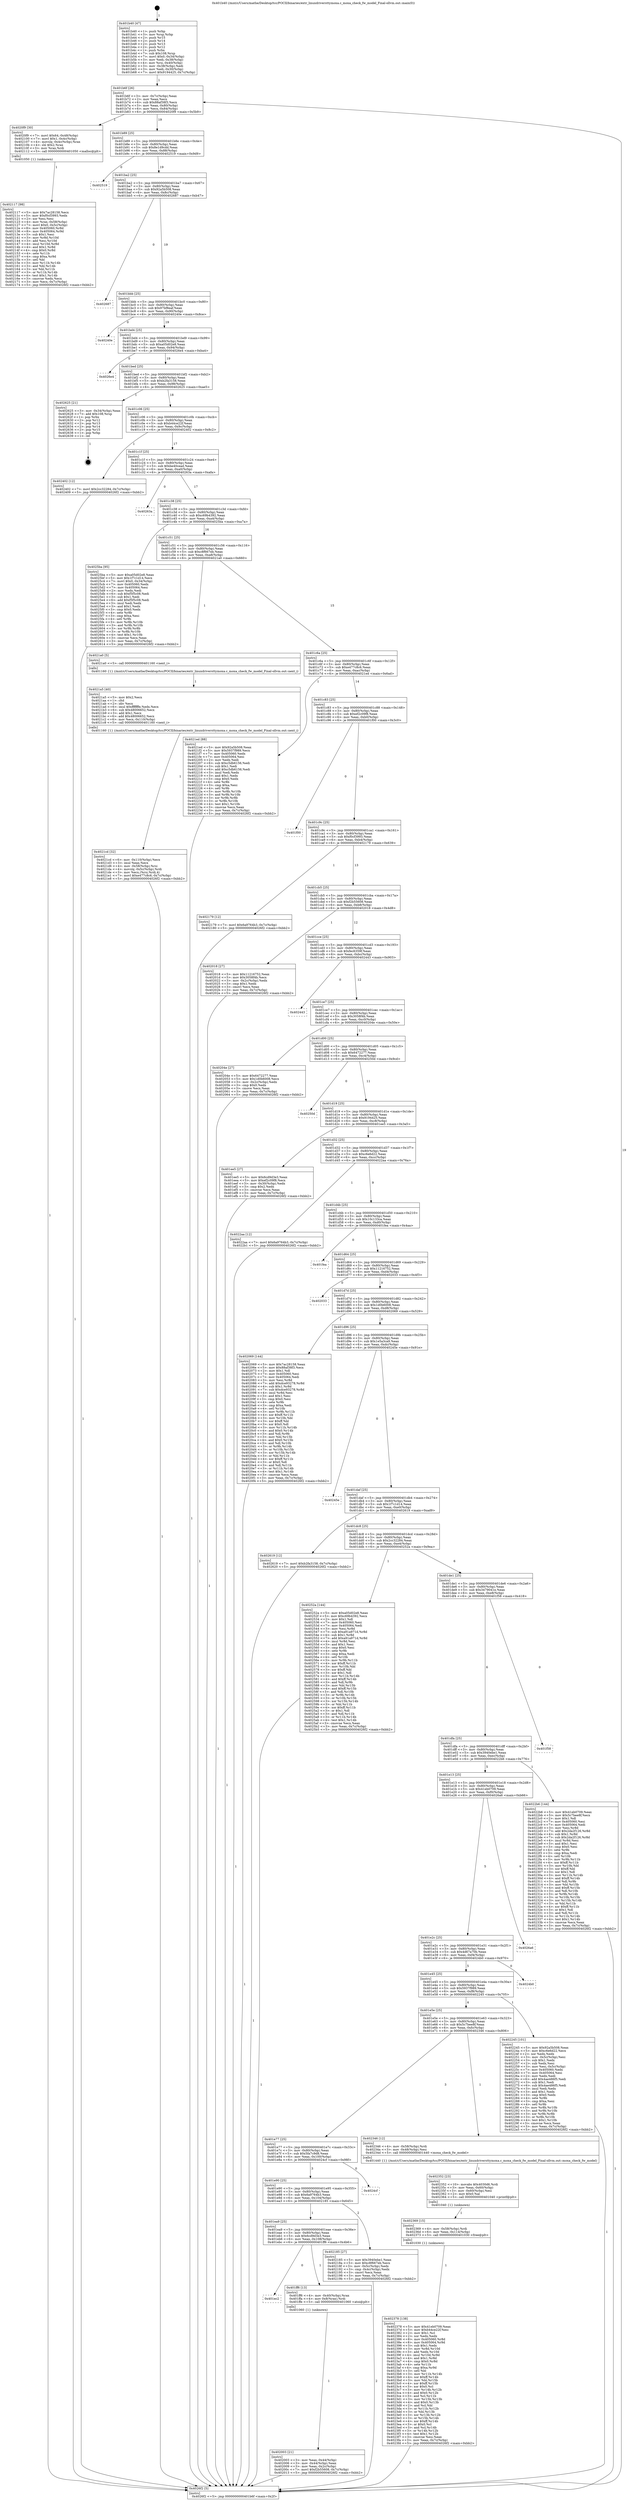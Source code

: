 digraph "0x401b40" {
  label = "0x401b40 (/mnt/c/Users/mathe/Desktop/tcc/POCII/binaries/extr_linuxdriversttymoxa.c_moxa_check_fw_model_Final-ollvm.out::main(0))"
  labelloc = "t"
  node[shape=record]

  Entry [label="",width=0.3,height=0.3,shape=circle,fillcolor=black,style=filled]
  "0x401b6f" [label="{
     0x401b6f [26]\l
     | [instrs]\l
     &nbsp;&nbsp;0x401b6f \<+3\>: mov -0x7c(%rbp),%eax\l
     &nbsp;&nbsp;0x401b72 \<+2\>: mov %eax,%ecx\l
     &nbsp;&nbsp;0x401b74 \<+6\>: sub $0x88af38f3,%ecx\l
     &nbsp;&nbsp;0x401b7a \<+3\>: mov %eax,-0x80(%rbp)\l
     &nbsp;&nbsp;0x401b7d \<+6\>: mov %ecx,-0x84(%rbp)\l
     &nbsp;&nbsp;0x401b83 \<+6\>: je 00000000004020f9 \<main+0x5b9\>\l
  }"]
  "0x4020f9" [label="{
     0x4020f9 [30]\l
     | [instrs]\l
     &nbsp;&nbsp;0x4020f9 \<+7\>: movl $0x64,-0x48(%rbp)\l
     &nbsp;&nbsp;0x402100 \<+7\>: movl $0x1,-0x4c(%rbp)\l
     &nbsp;&nbsp;0x402107 \<+4\>: movslq -0x4c(%rbp),%rax\l
     &nbsp;&nbsp;0x40210b \<+4\>: shl $0x2,%rax\l
     &nbsp;&nbsp;0x40210f \<+3\>: mov %rax,%rdi\l
     &nbsp;&nbsp;0x402112 \<+5\>: call 0000000000401050 \<malloc@plt\>\l
     | [calls]\l
     &nbsp;&nbsp;0x401050 \{1\} (unknown)\l
  }"]
  "0x401b89" [label="{
     0x401b89 [25]\l
     | [instrs]\l
     &nbsp;&nbsp;0x401b89 \<+5\>: jmp 0000000000401b8e \<main+0x4e\>\l
     &nbsp;&nbsp;0x401b8e \<+3\>: mov -0x80(%rbp),%eax\l
     &nbsp;&nbsp;0x401b91 \<+5\>: sub $0x8e1d9cdd,%eax\l
     &nbsp;&nbsp;0x401b96 \<+6\>: mov %eax,-0x88(%rbp)\l
     &nbsp;&nbsp;0x401b9c \<+6\>: je 0000000000402519 \<main+0x9d9\>\l
  }"]
  Exit [label="",width=0.3,height=0.3,shape=circle,fillcolor=black,style=filled,peripheries=2]
  "0x402519" [label="{
     0x402519\l
  }", style=dashed]
  "0x401ba2" [label="{
     0x401ba2 [25]\l
     | [instrs]\l
     &nbsp;&nbsp;0x401ba2 \<+5\>: jmp 0000000000401ba7 \<main+0x67\>\l
     &nbsp;&nbsp;0x401ba7 \<+3\>: mov -0x80(%rbp),%eax\l
     &nbsp;&nbsp;0x401baa \<+5\>: sub $0x92a5b508,%eax\l
     &nbsp;&nbsp;0x401baf \<+6\>: mov %eax,-0x8c(%rbp)\l
     &nbsp;&nbsp;0x401bb5 \<+6\>: je 0000000000402687 \<main+0xb47\>\l
  }"]
  "0x402378" [label="{
     0x402378 [138]\l
     | [instrs]\l
     &nbsp;&nbsp;0x402378 \<+5\>: mov $0x41eb0709,%eax\l
     &nbsp;&nbsp;0x40237d \<+5\>: mov $0xb44ce22f,%esi\l
     &nbsp;&nbsp;0x402382 \<+2\>: mov $0x1,%cl\l
     &nbsp;&nbsp;0x402384 \<+2\>: xor %edx,%edx\l
     &nbsp;&nbsp;0x402386 \<+8\>: mov 0x405060,%r8d\l
     &nbsp;&nbsp;0x40238e \<+8\>: mov 0x405064,%r9d\l
     &nbsp;&nbsp;0x402396 \<+3\>: sub $0x1,%edx\l
     &nbsp;&nbsp;0x402399 \<+3\>: mov %r8d,%r10d\l
     &nbsp;&nbsp;0x40239c \<+3\>: add %edx,%r10d\l
     &nbsp;&nbsp;0x40239f \<+4\>: imul %r10d,%r8d\l
     &nbsp;&nbsp;0x4023a3 \<+4\>: and $0x1,%r8d\l
     &nbsp;&nbsp;0x4023a7 \<+4\>: cmp $0x0,%r8d\l
     &nbsp;&nbsp;0x4023ab \<+4\>: sete %r11b\l
     &nbsp;&nbsp;0x4023af \<+4\>: cmp $0xa,%r9d\l
     &nbsp;&nbsp;0x4023b3 \<+3\>: setl %bl\l
     &nbsp;&nbsp;0x4023b6 \<+3\>: mov %r11b,%r14b\l
     &nbsp;&nbsp;0x4023b9 \<+4\>: xor $0xff,%r14b\l
     &nbsp;&nbsp;0x4023bd \<+3\>: mov %bl,%r15b\l
     &nbsp;&nbsp;0x4023c0 \<+4\>: xor $0xff,%r15b\l
     &nbsp;&nbsp;0x4023c4 \<+3\>: xor $0x0,%cl\l
     &nbsp;&nbsp;0x4023c7 \<+3\>: mov %r14b,%r12b\l
     &nbsp;&nbsp;0x4023ca \<+4\>: and $0x0,%r12b\l
     &nbsp;&nbsp;0x4023ce \<+3\>: and %cl,%r11b\l
     &nbsp;&nbsp;0x4023d1 \<+3\>: mov %r15b,%r13b\l
     &nbsp;&nbsp;0x4023d4 \<+4\>: and $0x0,%r13b\l
     &nbsp;&nbsp;0x4023d8 \<+2\>: and %cl,%bl\l
     &nbsp;&nbsp;0x4023da \<+3\>: or %r11b,%r12b\l
     &nbsp;&nbsp;0x4023dd \<+3\>: or %bl,%r13b\l
     &nbsp;&nbsp;0x4023e0 \<+3\>: xor %r13b,%r12b\l
     &nbsp;&nbsp;0x4023e3 \<+3\>: or %r15b,%r14b\l
     &nbsp;&nbsp;0x4023e6 \<+4\>: xor $0xff,%r14b\l
     &nbsp;&nbsp;0x4023ea \<+3\>: or $0x0,%cl\l
     &nbsp;&nbsp;0x4023ed \<+3\>: and %cl,%r14b\l
     &nbsp;&nbsp;0x4023f0 \<+3\>: or %r14b,%r12b\l
     &nbsp;&nbsp;0x4023f3 \<+4\>: test $0x1,%r12b\l
     &nbsp;&nbsp;0x4023f7 \<+3\>: cmovne %esi,%eax\l
     &nbsp;&nbsp;0x4023fa \<+3\>: mov %eax,-0x7c(%rbp)\l
     &nbsp;&nbsp;0x4023fd \<+5\>: jmp 00000000004026f2 \<main+0xbb2\>\l
  }"]
  "0x402687" [label="{
     0x402687\l
  }", style=dashed]
  "0x401bbb" [label="{
     0x401bbb [25]\l
     | [instrs]\l
     &nbsp;&nbsp;0x401bbb \<+5\>: jmp 0000000000401bc0 \<main+0x80\>\l
     &nbsp;&nbsp;0x401bc0 \<+3\>: mov -0x80(%rbp),%eax\l
     &nbsp;&nbsp;0x401bc3 \<+5\>: sub $0x97bf8eaf,%eax\l
     &nbsp;&nbsp;0x401bc8 \<+6\>: mov %eax,-0x90(%rbp)\l
     &nbsp;&nbsp;0x401bce \<+6\>: je 000000000040240e \<main+0x8ce\>\l
  }"]
  "0x402369" [label="{
     0x402369 [15]\l
     | [instrs]\l
     &nbsp;&nbsp;0x402369 \<+4\>: mov -0x58(%rbp),%rdi\l
     &nbsp;&nbsp;0x40236d \<+6\>: mov %eax,-0x114(%rbp)\l
     &nbsp;&nbsp;0x402373 \<+5\>: call 0000000000401030 \<free@plt\>\l
     | [calls]\l
     &nbsp;&nbsp;0x401030 \{1\} (unknown)\l
  }"]
  "0x40240e" [label="{
     0x40240e\l
  }", style=dashed]
  "0x401bd4" [label="{
     0x401bd4 [25]\l
     | [instrs]\l
     &nbsp;&nbsp;0x401bd4 \<+5\>: jmp 0000000000401bd9 \<main+0x99\>\l
     &nbsp;&nbsp;0x401bd9 \<+3\>: mov -0x80(%rbp),%eax\l
     &nbsp;&nbsp;0x401bdc \<+5\>: sub $0xa05d02e8,%eax\l
     &nbsp;&nbsp;0x401be1 \<+6\>: mov %eax,-0x94(%rbp)\l
     &nbsp;&nbsp;0x401be7 \<+6\>: je 00000000004026e4 \<main+0xba4\>\l
  }"]
  "0x402352" [label="{
     0x402352 [23]\l
     | [instrs]\l
     &nbsp;&nbsp;0x402352 \<+10\>: movabs $0x4030d6,%rdi\l
     &nbsp;&nbsp;0x40235c \<+3\>: mov %eax,-0x60(%rbp)\l
     &nbsp;&nbsp;0x40235f \<+3\>: mov -0x60(%rbp),%esi\l
     &nbsp;&nbsp;0x402362 \<+2\>: mov $0x0,%al\l
     &nbsp;&nbsp;0x402364 \<+5\>: call 0000000000401040 \<printf@plt\>\l
     | [calls]\l
     &nbsp;&nbsp;0x401040 \{1\} (unknown)\l
  }"]
  "0x4026e4" [label="{
     0x4026e4\l
  }", style=dashed]
  "0x401bed" [label="{
     0x401bed [25]\l
     | [instrs]\l
     &nbsp;&nbsp;0x401bed \<+5\>: jmp 0000000000401bf2 \<main+0xb2\>\l
     &nbsp;&nbsp;0x401bf2 \<+3\>: mov -0x80(%rbp),%eax\l
     &nbsp;&nbsp;0x401bf5 \<+5\>: sub $0xb2fa3158,%eax\l
     &nbsp;&nbsp;0x401bfa \<+6\>: mov %eax,-0x98(%rbp)\l
     &nbsp;&nbsp;0x401c00 \<+6\>: je 0000000000402625 \<main+0xae5\>\l
  }"]
  "0x4021cd" [label="{
     0x4021cd [32]\l
     | [instrs]\l
     &nbsp;&nbsp;0x4021cd \<+6\>: mov -0x110(%rbp),%ecx\l
     &nbsp;&nbsp;0x4021d3 \<+3\>: imul %eax,%ecx\l
     &nbsp;&nbsp;0x4021d6 \<+4\>: mov -0x58(%rbp),%rsi\l
     &nbsp;&nbsp;0x4021da \<+4\>: movslq -0x5c(%rbp),%rdi\l
     &nbsp;&nbsp;0x4021de \<+3\>: mov %ecx,(%rsi,%rdi,4)\l
     &nbsp;&nbsp;0x4021e1 \<+7\>: movl $0xe477c8c6,-0x7c(%rbp)\l
     &nbsp;&nbsp;0x4021e8 \<+5\>: jmp 00000000004026f2 \<main+0xbb2\>\l
  }"]
  "0x402625" [label="{
     0x402625 [21]\l
     | [instrs]\l
     &nbsp;&nbsp;0x402625 \<+3\>: mov -0x34(%rbp),%eax\l
     &nbsp;&nbsp;0x402628 \<+7\>: add $0x108,%rsp\l
     &nbsp;&nbsp;0x40262f \<+1\>: pop %rbx\l
     &nbsp;&nbsp;0x402630 \<+2\>: pop %r12\l
     &nbsp;&nbsp;0x402632 \<+2\>: pop %r13\l
     &nbsp;&nbsp;0x402634 \<+2\>: pop %r14\l
     &nbsp;&nbsp;0x402636 \<+2\>: pop %r15\l
     &nbsp;&nbsp;0x402638 \<+1\>: pop %rbp\l
     &nbsp;&nbsp;0x402639 \<+1\>: ret\l
  }"]
  "0x401c06" [label="{
     0x401c06 [25]\l
     | [instrs]\l
     &nbsp;&nbsp;0x401c06 \<+5\>: jmp 0000000000401c0b \<main+0xcb\>\l
     &nbsp;&nbsp;0x401c0b \<+3\>: mov -0x80(%rbp),%eax\l
     &nbsp;&nbsp;0x401c0e \<+5\>: sub $0xb44ce22f,%eax\l
     &nbsp;&nbsp;0x401c13 \<+6\>: mov %eax,-0x9c(%rbp)\l
     &nbsp;&nbsp;0x401c19 \<+6\>: je 0000000000402402 \<main+0x8c2\>\l
  }"]
  "0x4021a5" [label="{
     0x4021a5 [40]\l
     | [instrs]\l
     &nbsp;&nbsp;0x4021a5 \<+5\>: mov $0x2,%ecx\l
     &nbsp;&nbsp;0x4021aa \<+1\>: cltd\l
     &nbsp;&nbsp;0x4021ab \<+2\>: idiv %ecx\l
     &nbsp;&nbsp;0x4021ad \<+6\>: imul $0xfffffffe,%edx,%ecx\l
     &nbsp;&nbsp;0x4021b3 \<+6\>: sub $0x48006652,%ecx\l
     &nbsp;&nbsp;0x4021b9 \<+3\>: add $0x1,%ecx\l
     &nbsp;&nbsp;0x4021bc \<+6\>: add $0x48006652,%ecx\l
     &nbsp;&nbsp;0x4021c2 \<+6\>: mov %ecx,-0x110(%rbp)\l
     &nbsp;&nbsp;0x4021c8 \<+5\>: call 0000000000401160 \<next_i\>\l
     | [calls]\l
     &nbsp;&nbsp;0x401160 \{1\} (/mnt/c/Users/mathe/Desktop/tcc/POCII/binaries/extr_linuxdriversttymoxa.c_moxa_check_fw_model_Final-ollvm.out::next_i)\l
  }"]
  "0x402402" [label="{
     0x402402 [12]\l
     | [instrs]\l
     &nbsp;&nbsp;0x402402 \<+7\>: movl $0x2cc32284,-0x7c(%rbp)\l
     &nbsp;&nbsp;0x402409 \<+5\>: jmp 00000000004026f2 \<main+0xbb2\>\l
  }"]
  "0x401c1f" [label="{
     0x401c1f [25]\l
     | [instrs]\l
     &nbsp;&nbsp;0x401c1f \<+5\>: jmp 0000000000401c24 \<main+0xe4\>\l
     &nbsp;&nbsp;0x401c24 \<+3\>: mov -0x80(%rbp),%eax\l
     &nbsp;&nbsp;0x401c27 \<+5\>: sub $0xbe40cead,%eax\l
     &nbsp;&nbsp;0x401c2c \<+6\>: mov %eax,-0xa0(%rbp)\l
     &nbsp;&nbsp;0x401c32 \<+6\>: je 000000000040263a \<main+0xafa\>\l
  }"]
  "0x402117" [label="{
     0x402117 [98]\l
     | [instrs]\l
     &nbsp;&nbsp;0x402117 \<+5\>: mov $0x7ac28158,%ecx\l
     &nbsp;&nbsp;0x40211c \<+5\>: mov $0xf0cf3993,%edx\l
     &nbsp;&nbsp;0x402121 \<+2\>: xor %esi,%esi\l
     &nbsp;&nbsp;0x402123 \<+4\>: mov %rax,-0x58(%rbp)\l
     &nbsp;&nbsp;0x402127 \<+7\>: movl $0x0,-0x5c(%rbp)\l
     &nbsp;&nbsp;0x40212e \<+8\>: mov 0x405060,%r8d\l
     &nbsp;&nbsp;0x402136 \<+8\>: mov 0x405064,%r9d\l
     &nbsp;&nbsp;0x40213e \<+3\>: sub $0x1,%esi\l
     &nbsp;&nbsp;0x402141 \<+3\>: mov %r8d,%r10d\l
     &nbsp;&nbsp;0x402144 \<+3\>: add %esi,%r10d\l
     &nbsp;&nbsp;0x402147 \<+4\>: imul %r10d,%r8d\l
     &nbsp;&nbsp;0x40214b \<+4\>: and $0x1,%r8d\l
     &nbsp;&nbsp;0x40214f \<+4\>: cmp $0x0,%r8d\l
     &nbsp;&nbsp;0x402153 \<+4\>: sete %r11b\l
     &nbsp;&nbsp;0x402157 \<+4\>: cmp $0xa,%r9d\l
     &nbsp;&nbsp;0x40215b \<+3\>: setl %bl\l
     &nbsp;&nbsp;0x40215e \<+3\>: mov %r11b,%r14b\l
     &nbsp;&nbsp;0x402161 \<+3\>: and %bl,%r14b\l
     &nbsp;&nbsp;0x402164 \<+3\>: xor %bl,%r11b\l
     &nbsp;&nbsp;0x402167 \<+3\>: or %r11b,%r14b\l
     &nbsp;&nbsp;0x40216a \<+4\>: test $0x1,%r14b\l
     &nbsp;&nbsp;0x40216e \<+3\>: cmovne %edx,%ecx\l
     &nbsp;&nbsp;0x402171 \<+3\>: mov %ecx,-0x7c(%rbp)\l
     &nbsp;&nbsp;0x402174 \<+5\>: jmp 00000000004026f2 \<main+0xbb2\>\l
  }"]
  "0x40263a" [label="{
     0x40263a\l
  }", style=dashed]
  "0x401c38" [label="{
     0x401c38 [25]\l
     | [instrs]\l
     &nbsp;&nbsp;0x401c38 \<+5\>: jmp 0000000000401c3d \<main+0xfd\>\l
     &nbsp;&nbsp;0x401c3d \<+3\>: mov -0x80(%rbp),%eax\l
     &nbsp;&nbsp;0x401c40 \<+5\>: sub $0xc69b4392,%eax\l
     &nbsp;&nbsp;0x401c45 \<+6\>: mov %eax,-0xa4(%rbp)\l
     &nbsp;&nbsp;0x401c4b \<+6\>: je 00000000004025ba \<main+0xa7a\>\l
  }"]
  "0x402003" [label="{
     0x402003 [21]\l
     | [instrs]\l
     &nbsp;&nbsp;0x402003 \<+3\>: mov %eax,-0x44(%rbp)\l
     &nbsp;&nbsp;0x402006 \<+3\>: mov -0x44(%rbp),%eax\l
     &nbsp;&nbsp;0x402009 \<+3\>: mov %eax,-0x2c(%rbp)\l
     &nbsp;&nbsp;0x40200c \<+7\>: movl $0xf2b55608,-0x7c(%rbp)\l
     &nbsp;&nbsp;0x402013 \<+5\>: jmp 00000000004026f2 \<main+0xbb2\>\l
  }"]
  "0x4025ba" [label="{
     0x4025ba [95]\l
     | [instrs]\l
     &nbsp;&nbsp;0x4025ba \<+5\>: mov $0xa05d02e8,%eax\l
     &nbsp;&nbsp;0x4025bf \<+5\>: mov $0x1f7c1d14,%ecx\l
     &nbsp;&nbsp;0x4025c4 \<+7\>: movl $0x0,-0x34(%rbp)\l
     &nbsp;&nbsp;0x4025cb \<+7\>: mov 0x405060,%edx\l
     &nbsp;&nbsp;0x4025d2 \<+7\>: mov 0x405064,%esi\l
     &nbsp;&nbsp;0x4025d9 \<+2\>: mov %edx,%edi\l
     &nbsp;&nbsp;0x4025db \<+6\>: sub $0xf5f5c08,%edi\l
     &nbsp;&nbsp;0x4025e1 \<+3\>: sub $0x1,%edi\l
     &nbsp;&nbsp;0x4025e4 \<+6\>: add $0xf5f5c08,%edi\l
     &nbsp;&nbsp;0x4025ea \<+3\>: imul %edi,%edx\l
     &nbsp;&nbsp;0x4025ed \<+3\>: and $0x1,%edx\l
     &nbsp;&nbsp;0x4025f0 \<+3\>: cmp $0x0,%edx\l
     &nbsp;&nbsp;0x4025f3 \<+4\>: sete %r8b\l
     &nbsp;&nbsp;0x4025f7 \<+3\>: cmp $0xa,%esi\l
     &nbsp;&nbsp;0x4025fa \<+4\>: setl %r9b\l
     &nbsp;&nbsp;0x4025fe \<+3\>: mov %r8b,%r10b\l
     &nbsp;&nbsp;0x402601 \<+3\>: and %r9b,%r10b\l
     &nbsp;&nbsp;0x402604 \<+3\>: xor %r9b,%r8b\l
     &nbsp;&nbsp;0x402607 \<+3\>: or %r8b,%r10b\l
     &nbsp;&nbsp;0x40260a \<+4\>: test $0x1,%r10b\l
     &nbsp;&nbsp;0x40260e \<+3\>: cmovne %ecx,%eax\l
     &nbsp;&nbsp;0x402611 \<+3\>: mov %eax,-0x7c(%rbp)\l
     &nbsp;&nbsp;0x402614 \<+5\>: jmp 00000000004026f2 \<main+0xbb2\>\l
  }"]
  "0x401c51" [label="{
     0x401c51 [25]\l
     | [instrs]\l
     &nbsp;&nbsp;0x401c51 \<+5\>: jmp 0000000000401c56 \<main+0x116\>\l
     &nbsp;&nbsp;0x401c56 \<+3\>: mov -0x80(%rbp),%eax\l
     &nbsp;&nbsp;0x401c59 \<+5\>: sub $0xc8f667eb,%eax\l
     &nbsp;&nbsp;0x401c5e \<+6\>: mov %eax,-0xa8(%rbp)\l
     &nbsp;&nbsp;0x401c64 \<+6\>: je 00000000004021a0 \<main+0x660\>\l
  }"]
  "0x401ec2" [label="{
     0x401ec2\l
  }", style=dashed]
  "0x4021a0" [label="{
     0x4021a0 [5]\l
     | [instrs]\l
     &nbsp;&nbsp;0x4021a0 \<+5\>: call 0000000000401160 \<next_i\>\l
     | [calls]\l
     &nbsp;&nbsp;0x401160 \{1\} (/mnt/c/Users/mathe/Desktop/tcc/POCII/binaries/extr_linuxdriversttymoxa.c_moxa_check_fw_model_Final-ollvm.out::next_i)\l
  }"]
  "0x401c6a" [label="{
     0x401c6a [25]\l
     | [instrs]\l
     &nbsp;&nbsp;0x401c6a \<+5\>: jmp 0000000000401c6f \<main+0x12f\>\l
     &nbsp;&nbsp;0x401c6f \<+3\>: mov -0x80(%rbp),%eax\l
     &nbsp;&nbsp;0x401c72 \<+5\>: sub $0xe477c8c6,%eax\l
     &nbsp;&nbsp;0x401c77 \<+6\>: mov %eax,-0xac(%rbp)\l
     &nbsp;&nbsp;0x401c7d \<+6\>: je 00000000004021ed \<main+0x6ad\>\l
  }"]
  "0x401ff6" [label="{
     0x401ff6 [13]\l
     | [instrs]\l
     &nbsp;&nbsp;0x401ff6 \<+4\>: mov -0x40(%rbp),%rax\l
     &nbsp;&nbsp;0x401ffa \<+4\>: mov 0x8(%rax),%rdi\l
     &nbsp;&nbsp;0x401ffe \<+5\>: call 0000000000401060 \<atoi@plt\>\l
     | [calls]\l
     &nbsp;&nbsp;0x401060 \{1\} (unknown)\l
  }"]
  "0x4021ed" [label="{
     0x4021ed [88]\l
     | [instrs]\l
     &nbsp;&nbsp;0x4021ed \<+5\>: mov $0x92a5b508,%eax\l
     &nbsp;&nbsp;0x4021f2 \<+5\>: mov $0x5937f989,%ecx\l
     &nbsp;&nbsp;0x4021f7 \<+7\>: mov 0x405060,%edx\l
     &nbsp;&nbsp;0x4021fe \<+7\>: mov 0x405064,%esi\l
     &nbsp;&nbsp;0x402205 \<+2\>: mov %edx,%edi\l
     &nbsp;&nbsp;0x402207 \<+6\>: sub $0xc5db6156,%edi\l
     &nbsp;&nbsp;0x40220d \<+3\>: sub $0x1,%edi\l
     &nbsp;&nbsp;0x402210 \<+6\>: add $0xc5db6156,%edi\l
     &nbsp;&nbsp;0x402216 \<+3\>: imul %edi,%edx\l
     &nbsp;&nbsp;0x402219 \<+3\>: and $0x1,%edx\l
     &nbsp;&nbsp;0x40221c \<+3\>: cmp $0x0,%edx\l
     &nbsp;&nbsp;0x40221f \<+4\>: sete %r8b\l
     &nbsp;&nbsp;0x402223 \<+3\>: cmp $0xa,%esi\l
     &nbsp;&nbsp;0x402226 \<+4\>: setl %r9b\l
     &nbsp;&nbsp;0x40222a \<+3\>: mov %r8b,%r10b\l
     &nbsp;&nbsp;0x40222d \<+3\>: and %r9b,%r10b\l
     &nbsp;&nbsp;0x402230 \<+3\>: xor %r9b,%r8b\l
     &nbsp;&nbsp;0x402233 \<+3\>: or %r8b,%r10b\l
     &nbsp;&nbsp;0x402236 \<+4\>: test $0x1,%r10b\l
     &nbsp;&nbsp;0x40223a \<+3\>: cmovne %ecx,%eax\l
     &nbsp;&nbsp;0x40223d \<+3\>: mov %eax,-0x7c(%rbp)\l
     &nbsp;&nbsp;0x402240 \<+5\>: jmp 00000000004026f2 \<main+0xbb2\>\l
  }"]
  "0x401c83" [label="{
     0x401c83 [25]\l
     | [instrs]\l
     &nbsp;&nbsp;0x401c83 \<+5\>: jmp 0000000000401c88 \<main+0x148\>\l
     &nbsp;&nbsp;0x401c88 \<+3\>: mov -0x80(%rbp),%eax\l
     &nbsp;&nbsp;0x401c8b \<+5\>: sub $0xef2c09f8,%eax\l
     &nbsp;&nbsp;0x401c90 \<+6\>: mov %eax,-0xb0(%rbp)\l
     &nbsp;&nbsp;0x401c96 \<+6\>: je 0000000000401f00 \<main+0x3c0\>\l
  }"]
  "0x401ea9" [label="{
     0x401ea9 [25]\l
     | [instrs]\l
     &nbsp;&nbsp;0x401ea9 \<+5\>: jmp 0000000000401eae \<main+0x36e\>\l
     &nbsp;&nbsp;0x401eae \<+3\>: mov -0x80(%rbp),%eax\l
     &nbsp;&nbsp;0x401eb1 \<+5\>: sub $0x6cd9d3e3,%eax\l
     &nbsp;&nbsp;0x401eb6 \<+6\>: mov %eax,-0x108(%rbp)\l
     &nbsp;&nbsp;0x401ebc \<+6\>: je 0000000000401ff6 \<main+0x4b6\>\l
  }"]
  "0x401f00" [label="{
     0x401f00\l
  }", style=dashed]
  "0x401c9c" [label="{
     0x401c9c [25]\l
     | [instrs]\l
     &nbsp;&nbsp;0x401c9c \<+5\>: jmp 0000000000401ca1 \<main+0x161\>\l
     &nbsp;&nbsp;0x401ca1 \<+3\>: mov -0x80(%rbp),%eax\l
     &nbsp;&nbsp;0x401ca4 \<+5\>: sub $0xf0cf3993,%eax\l
     &nbsp;&nbsp;0x401ca9 \<+6\>: mov %eax,-0xb4(%rbp)\l
     &nbsp;&nbsp;0x401caf \<+6\>: je 0000000000402179 \<main+0x639\>\l
  }"]
  "0x402185" [label="{
     0x402185 [27]\l
     | [instrs]\l
     &nbsp;&nbsp;0x402185 \<+5\>: mov $0x3940ebe1,%eax\l
     &nbsp;&nbsp;0x40218a \<+5\>: mov $0xc8f667eb,%ecx\l
     &nbsp;&nbsp;0x40218f \<+3\>: mov -0x5c(%rbp),%edx\l
     &nbsp;&nbsp;0x402192 \<+3\>: cmp -0x4c(%rbp),%edx\l
     &nbsp;&nbsp;0x402195 \<+3\>: cmovl %ecx,%eax\l
     &nbsp;&nbsp;0x402198 \<+3\>: mov %eax,-0x7c(%rbp)\l
     &nbsp;&nbsp;0x40219b \<+5\>: jmp 00000000004026f2 \<main+0xbb2\>\l
  }"]
  "0x402179" [label="{
     0x402179 [12]\l
     | [instrs]\l
     &nbsp;&nbsp;0x402179 \<+7\>: movl $0x6a9764b3,-0x7c(%rbp)\l
     &nbsp;&nbsp;0x402180 \<+5\>: jmp 00000000004026f2 \<main+0xbb2\>\l
  }"]
  "0x401cb5" [label="{
     0x401cb5 [25]\l
     | [instrs]\l
     &nbsp;&nbsp;0x401cb5 \<+5\>: jmp 0000000000401cba \<main+0x17a\>\l
     &nbsp;&nbsp;0x401cba \<+3\>: mov -0x80(%rbp),%eax\l
     &nbsp;&nbsp;0x401cbd \<+5\>: sub $0xf2b55608,%eax\l
     &nbsp;&nbsp;0x401cc2 \<+6\>: mov %eax,-0xb8(%rbp)\l
     &nbsp;&nbsp;0x401cc8 \<+6\>: je 0000000000402018 \<main+0x4d8\>\l
  }"]
  "0x401e90" [label="{
     0x401e90 [25]\l
     | [instrs]\l
     &nbsp;&nbsp;0x401e90 \<+5\>: jmp 0000000000401e95 \<main+0x355\>\l
     &nbsp;&nbsp;0x401e95 \<+3\>: mov -0x80(%rbp),%eax\l
     &nbsp;&nbsp;0x401e98 \<+5\>: sub $0x6a9764b3,%eax\l
     &nbsp;&nbsp;0x401e9d \<+6\>: mov %eax,-0x104(%rbp)\l
     &nbsp;&nbsp;0x401ea3 \<+6\>: je 0000000000402185 \<main+0x645\>\l
  }"]
  "0x402018" [label="{
     0x402018 [27]\l
     | [instrs]\l
     &nbsp;&nbsp;0x402018 \<+5\>: mov $0x11216752,%eax\l
     &nbsp;&nbsp;0x40201d \<+5\>: mov $0x3058f4b,%ecx\l
     &nbsp;&nbsp;0x402022 \<+3\>: mov -0x2c(%rbp),%edx\l
     &nbsp;&nbsp;0x402025 \<+3\>: cmp $0x1,%edx\l
     &nbsp;&nbsp;0x402028 \<+3\>: cmovl %ecx,%eax\l
     &nbsp;&nbsp;0x40202b \<+3\>: mov %eax,-0x7c(%rbp)\l
     &nbsp;&nbsp;0x40202e \<+5\>: jmp 00000000004026f2 \<main+0xbb2\>\l
  }"]
  "0x401cce" [label="{
     0x401cce [25]\l
     | [instrs]\l
     &nbsp;&nbsp;0x401cce \<+5\>: jmp 0000000000401cd3 \<main+0x193\>\l
     &nbsp;&nbsp;0x401cd3 \<+3\>: mov -0x80(%rbp),%eax\l
     &nbsp;&nbsp;0x401cd6 \<+5\>: sub $0xfec6359f,%eax\l
     &nbsp;&nbsp;0x401cdb \<+6\>: mov %eax,-0xbc(%rbp)\l
     &nbsp;&nbsp;0x401ce1 \<+6\>: je 0000000000402443 \<main+0x903\>\l
  }"]
  "0x4024cf" [label="{
     0x4024cf\l
  }", style=dashed]
  "0x402443" [label="{
     0x402443\l
  }", style=dashed]
  "0x401ce7" [label="{
     0x401ce7 [25]\l
     | [instrs]\l
     &nbsp;&nbsp;0x401ce7 \<+5\>: jmp 0000000000401cec \<main+0x1ac\>\l
     &nbsp;&nbsp;0x401cec \<+3\>: mov -0x80(%rbp),%eax\l
     &nbsp;&nbsp;0x401cef \<+5\>: sub $0x3058f4b,%eax\l
     &nbsp;&nbsp;0x401cf4 \<+6\>: mov %eax,-0xc0(%rbp)\l
     &nbsp;&nbsp;0x401cfa \<+6\>: je 000000000040204e \<main+0x50e\>\l
  }"]
  "0x401e77" [label="{
     0x401e77 [25]\l
     | [instrs]\l
     &nbsp;&nbsp;0x401e77 \<+5\>: jmp 0000000000401e7c \<main+0x33c\>\l
     &nbsp;&nbsp;0x401e7c \<+3\>: mov -0x80(%rbp),%eax\l
     &nbsp;&nbsp;0x401e7f \<+5\>: sub $0x5fa7c9d8,%eax\l
     &nbsp;&nbsp;0x401e84 \<+6\>: mov %eax,-0x100(%rbp)\l
     &nbsp;&nbsp;0x401e8a \<+6\>: je 00000000004024cf \<main+0x98f\>\l
  }"]
  "0x40204e" [label="{
     0x40204e [27]\l
     | [instrs]\l
     &nbsp;&nbsp;0x40204e \<+5\>: mov $0x6472277,%eax\l
     &nbsp;&nbsp;0x402053 \<+5\>: mov $0x1d0b6008,%ecx\l
     &nbsp;&nbsp;0x402058 \<+3\>: mov -0x2c(%rbp),%edx\l
     &nbsp;&nbsp;0x40205b \<+3\>: cmp $0x0,%edx\l
     &nbsp;&nbsp;0x40205e \<+3\>: cmove %ecx,%eax\l
     &nbsp;&nbsp;0x402061 \<+3\>: mov %eax,-0x7c(%rbp)\l
     &nbsp;&nbsp;0x402064 \<+5\>: jmp 00000000004026f2 \<main+0xbb2\>\l
  }"]
  "0x401d00" [label="{
     0x401d00 [25]\l
     | [instrs]\l
     &nbsp;&nbsp;0x401d00 \<+5\>: jmp 0000000000401d05 \<main+0x1c5\>\l
     &nbsp;&nbsp;0x401d05 \<+3\>: mov -0x80(%rbp),%eax\l
     &nbsp;&nbsp;0x401d08 \<+5\>: sub $0x6472277,%eax\l
     &nbsp;&nbsp;0x401d0d \<+6\>: mov %eax,-0xc4(%rbp)\l
     &nbsp;&nbsp;0x401d13 \<+6\>: je 000000000040250d \<main+0x9cd\>\l
  }"]
  "0x402346" [label="{
     0x402346 [12]\l
     | [instrs]\l
     &nbsp;&nbsp;0x402346 \<+4\>: mov -0x58(%rbp),%rdi\l
     &nbsp;&nbsp;0x40234a \<+3\>: mov -0x48(%rbp),%esi\l
     &nbsp;&nbsp;0x40234d \<+5\>: call 0000000000401440 \<moxa_check_fw_model\>\l
     | [calls]\l
     &nbsp;&nbsp;0x401440 \{1\} (/mnt/c/Users/mathe/Desktop/tcc/POCII/binaries/extr_linuxdriversttymoxa.c_moxa_check_fw_model_Final-ollvm.out::moxa_check_fw_model)\l
  }"]
  "0x40250d" [label="{
     0x40250d\l
  }", style=dashed]
  "0x401d19" [label="{
     0x401d19 [25]\l
     | [instrs]\l
     &nbsp;&nbsp;0x401d19 \<+5\>: jmp 0000000000401d1e \<main+0x1de\>\l
     &nbsp;&nbsp;0x401d1e \<+3\>: mov -0x80(%rbp),%eax\l
     &nbsp;&nbsp;0x401d21 \<+5\>: sub $0x9194425,%eax\l
     &nbsp;&nbsp;0x401d26 \<+6\>: mov %eax,-0xc8(%rbp)\l
     &nbsp;&nbsp;0x401d2c \<+6\>: je 0000000000401ee5 \<main+0x3a5\>\l
  }"]
  "0x401e5e" [label="{
     0x401e5e [25]\l
     | [instrs]\l
     &nbsp;&nbsp;0x401e5e \<+5\>: jmp 0000000000401e63 \<main+0x323\>\l
     &nbsp;&nbsp;0x401e63 \<+3\>: mov -0x80(%rbp),%eax\l
     &nbsp;&nbsp;0x401e66 \<+5\>: sub $0x5c7bee8f,%eax\l
     &nbsp;&nbsp;0x401e6b \<+6\>: mov %eax,-0xfc(%rbp)\l
     &nbsp;&nbsp;0x401e71 \<+6\>: je 0000000000402346 \<main+0x806\>\l
  }"]
  "0x401ee5" [label="{
     0x401ee5 [27]\l
     | [instrs]\l
     &nbsp;&nbsp;0x401ee5 \<+5\>: mov $0x6cd9d3e3,%eax\l
     &nbsp;&nbsp;0x401eea \<+5\>: mov $0xef2c09f8,%ecx\l
     &nbsp;&nbsp;0x401eef \<+3\>: mov -0x30(%rbp),%edx\l
     &nbsp;&nbsp;0x401ef2 \<+3\>: cmp $0x2,%edx\l
     &nbsp;&nbsp;0x401ef5 \<+3\>: cmovne %ecx,%eax\l
     &nbsp;&nbsp;0x401ef8 \<+3\>: mov %eax,-0x7c(%rbp)\l
     &nbsp;&nbsp;0x401efb \<+5\>: jmp 00000000004026f2 \<main+0xbb2\>\l
  }"]
  "0x401d32" [label="{
     0x401d32 [25]\l
     | [instrs]\l
     &nbsp;&nbsp;0x401d32 \<+5\>: jmp 0000000000401d37 \<main+0x1f7\>\l
     &nbsp;&nbsp;0x401d37 \<+3\>: mov -0x80(%rbp),%eax\l
     &nbsp;&nbsp;0x401d3a \<+5\>: sub $0xc6e6d22,%eax\l
     &nbsp;&nbsp;0x401d3f \<+6\>: mov %eax,-0xcc(%rbp)\l
     &nbsp;&nbsp;0x401d45 \<+6\>: je 00000000004022aa \<main+0x76a\>\l
  }"]
  "0x4026f2" [label="{
     0x4026f2 [5]\l
     | [instrs]\l
     &nbsp;&nbsp;0x4026f2 \<+5\>: jmp 0000000000401b6f \<main+0x2f\>\l
  }"]
  "0x401b40" [label="{
     0x401b40 [47]\l
     | [instrs]\l
     &nbsp;&nbsp;0x401b40 \<+1\>: push %rbp\l
     &nbsp;&nbsp;0x401b41 \<+3\>: mov %rsp,%rbp\l
     &nbsp;&nbsp;0x401b44 \<+2\>: push %r15\l
     &nbsp;&nbsp;0x401b46 \<+2\>: push %r14\l
     &nbsp;&nbsp;0x401b48 \<+2\>: push %r13\l
     &nbsp;&nbsp;0x401b4a \<+2\>: push %r12\l
     &nbsp;&nbsp;0x401b4c \<+1\>: push %rbx\l
     &nbsp;&nbsp;0x401b4d \<+7\>: sub $0x108,%rsp\l
     &nbsp;&nbsp;0x401b54 \<+7\>: movl $0x0,-0x34(%rbp)\l
     &nbsp;&nbsp;0x401b5b \<+3\>: mov %edi,-0x38(%rbp)\l
     &nbsp;&nbsp;0x401b5e \<+4\>: mov %rsi,-0x40(%rbp)\l
     &nbsp;&nbsp;0x401b62 \<+3\>: mov -0x38(%rbp),%edi\l
     &nbsp;&nbsp;0x401b65 \<+3\>: mov %edi,-0x30(%rbp)\l
     &nbsp;&nbsp;0x401b68 \<+7\>: movl $0x9194425,-0x7c(%rbp)\l
  }"]
  "0x402245" [label="{
     0x402245 [101]\l
     | [instrs]\l
     &nbsp;&nbsp;0x402245 \<+5\>: mov $0x92a5b508,%eax\l
     &nbsp;&nbsp;0x40224a \<+5\>: mov $0xc6e6d22,%ecx\l
     &nbsp;&nbsp;0x40224f \<+2\>: xor %edx,%edx\l
     &nbsp;&nbsp;0x402251 \<+3\>: mov -0x5c(%rbp),%esi\l
     &nbsp;&nbsp;0x402254 \<+3\>: sub $0x1,%edx\l
     &nbsp;&nbsp;0x402257 \<+2\>: sub %edx,%esi\l
     &nbsp;&nbsp;0x402259 \<+3\>: mov %esi,-0x5c(%rbp)\l
     &nbsp;&nbsp;0x40225c \<+7\>: mov 0x405060,%edx\l
     &nbsp;&nbsp;0x402263 \<+7\>: mov 0x405064,%esi\l
     &nbsp;&nbsp;0x40226a \<+2\>: mov %edx,%edi\l
     &nbsp;&nbsp;0x40226c \<+6\>: add $0x4ae486f5,%edi\l
     &nbsp;&nbsp;0x402272 \<+3\>: sub $0x1,%edi\l
     &nbsp;&nbsp;0x402275 \<+6\>: sub $0x4ae486f5,%edi\l
     &nbsp;&nbsp;0x40227b \<+3\>: imul %edi,%edx\l
     &nbsp;&nbsp;0x40227e \<+3\>: and $0x1,%edx\l
     &nbsp;&nbsp;0x402281 \<+3\>: cmp $0x0,%edx\l
     &nbsp;&nbsp;0x402284 \<+4\>: sete %r8b\l
     &nbsp;&nbsp;0x402288 \<+3\>: cmp $0xa,%esi\l
     &nbsp;&nbsp;0x40228b \<+4\>: setl %r9b\l
     &nbsp;&nbsp;0x40228f \<+3\>: mov %r8b,%r10b\l
     &nbsp;&nbsp;0x402292 \<+3\>: and %r9b,%r10b\l
     &nbsp;&nbsp;0x402295 \<+3\>: xor %r9b,%r8b\l
     &nbsp;&nbsp;0x402298 \<+3\>: or %r8b,%r10b\l
     &nbsp;&nbsp;0x40229b \<+4\>: test $0x1,%r10b\l
     &nbsp;&nbsp;0x40229f \<+3\>: cmovne %ecx,%eax\l
     &nbsp;&nbsp;0x4022a2 \<+3\>: mov %eax,-0x7c(%rbp)\l
     &nbsp;&nbsp;0x4022a5 \<+5\>: jmp 00000000004026f2 \<main+0xbb2\>\l
  }"]
  "0x4022aa" [label="{
     0x4022aa [12]\l
     | [instrs]\l
     &nbsp;&nbsp;0x4022aa \<+7\>: movl $0x6a9764b3,-0x7c(%rbp)\l
     &nbsp;&nbsp;0x4022b1 \<+5\>: jmp 00000000004026f2 \<main+0xbb2\>\l
  }"]
  "0x401d4b" [label="{
     0x401d4b [25]\l
     | [instrs]\l
     &nbsp;&nbsp;0x401d4b \<+5\>: jmp 0000000000401d50 \<main+0x210\>\l
     &nbsp;&nbsp;0x401d50 \<+3\>: mov -0x80(%rbp),%eax\l
     &nbsp;&nbsp;0x401d53 \<+5\>: sub $0x10c133ca,%eax\l
     &nbsp;&nbsp;0x401d58 \<+6\>: mov %eax,-0xd0(%rbp)\l
     &nbsp;&nbsp;0x401d5e \<+6\>: je 0000000000401fea \<main+0x4aa\>\l
  }"]
  "0x401e45" [label="{
     0x401e45 [25]\l
     | [instrs]\l
     &nbsp;&nbsp;0x401e45 \<+5\>: jmp 0000000000401e4a \<main+0x30a\>\l
     &nbsp;&nbsp;0x401e4a \<+3\>: mov -0x80(%rbp),%eax\l
     &nbsp;&nbsp;0x401e4d \<+5\>: sub $0x5937f989,%eax\l
     &nbsp;&nbsp;0x401e52 \<+6\>: mov %eax,-0xf8(%rbp)\l
     &nbsp;&nbsp;0x401e58 \<+6\>: je 0000000000402245 \<main+0x705\>\l
  }"]
  "0x401fea" [label="{
     0x401fea\l
  }", style=dashed]
  "0x401d64" [label="{
     0x401d64 [25]\l
     | [instrs]\l
     &nbsp;&nbsp;0x401d64 \<+5\>: jmp 0000000000401d69 \<main+0x229\>\l
     &nbsp;&nbsp;0x401d69 \<+3\>: mov -0x80(%rbp),%eax\l
     &nbsp;&nbsp;0x401d6c \<+5\>: sub $0x11216752,%eax\l
     &nbsp;&nbsp;0x401d71 \<+6\>: mov %eax,-0xd4(%rbp)\l
     &nbsp;&nbsp;0x401d77 \<+6\>: je 0000000000402033 \<main+0x4f3\>\l
  }"]
  "0x4024b0" [label="{
     0x4024b0\l
  }", style=dashed]
  "0x402033" [label="{
     0x402033\l
  }", style=dashed]
  "0x401d7d" [label="{
     0x401d7d [25]\l
     | [instrs]\l
     &nbsp;&nbsp;0x401d7d \<+5\>: jmp 0000000000401d82 \<main+0x242\>\l
     &nbsp;&nbsp;0x401d82 \<+3\>: mov -0x80(%rbp),%eax\l
     &nbsp;&nbsp;0x401d85 \<+5\>: sub $0x1d0b6008,%eax\l
     &nbsp;&nbsp;0x401d8a \<+6\>: mov %eax,-0xd8(%rbp)\l
     &nbsp;&nbsp;0x401d90 \<+6\>: je 0000000000402069 \<main+0x529\>\l
  }"]
  "0x401e2c" [label="{
     0x401e2c [25]\l
     | [instrs]\l
     &nbsp;&nbsp;0x401e2c \<+5\>: jmp 0000000000401e31 \<main+0x2f1\>\l
     &nbsp;&nbsp;0x401e31 \<+3\>: mov -0x80(%rbp),%eax\l
     &nbsp;&nbsp;0x401e34 \<+5\>: sub $0x4d67a70b,%eax\l
     &nbsp;&nbsp;0x401e39 \<+6\>: mov %eax,-0xf4(%rbp)\l
     &nbsp;&nbsp;0x401e3f \<+6\>: je 00000000004024b0 \<main+0x970\>\l
  }"]
  "0x402069" [label="{
     0x402069 [144]\l
     | [instrs]\l
     &nbsp;&nbsp;0x402069 \<+5\>: mov $0x7ac28158,%eax\l
     &nbsp;&nbsp;0x40206e \<+5\>: mov $0x88af38f3,%ecx\l
     &nbsp;&nbsp;0x402073 \<+2\>: mov $0x1,%dl\l
     &nbsp;&nbsp;0x402075 \<+7\>: mov 0x405060,%esi\l
     &nbsp;&nbsp;0x40207c \<+7\>: mov 0x405064,%edi\l
     &nbsp;&nbsp;0x402083 \<+3\>: mov %esi,%r8d\l
     &nbsp;&nbsp;0x402086 \<+7\>: add $0xdce93278,%r8d\l
     &nbsp;&nbsp;0x40208d \<+4\>: sub $0x1,%r8d\l
     &nbsp;&nbsp;0x402091 \<+7\>: sub $0xdce93278,%r8d\l
     &nbsp;&nbsp;0x402098 \<+4\>: imul %r8d,%esi\l
     &nbsp;&nbsp;0x40209c \<+3\>: and $0x1,%esi\l
     &nbsp;&nbsp;0x40209f \<+3\>: cmp $0x0,%esi\l
     &nbsp;&nbsp;0x4020a2 \<+4\>: sete %r9b\l
     &nbsp;&nbsp;0x4020a6 \<+3\>: cmp $0xa,%edi\l
     &nbsp;&nbsp;0x4020a9 \<+4\>: setl %r10b\l
     &nbsp;&nbsp;0x4020ad \<+3\>: mov %r9b,%r11b\l
     &nbsp;&nbsp;0x4020b0 \<+4\>: xor $0xff,%r11b\l
     &nbsp;&nbsp;0x4020b4 \<+3\>: mov %r10b,%bl\l
     &nbsp;&nbsp;0x4020b7 \<+3\>: xor $0xff,%bl\l
     &nbsp;&nbsp;0x4020ba \<+3\>: xor $0x0,%dl\l
     &nbsp;&nbsp;0x4020bd \<+3\>: mov %r11b,%r14b\l
     &nbsp;&nbsp;0x4020c0 \<+4\>: and $0x0,%r14b\l
     &nbsp;&nbsp;0x4020c4 \<+3\>: and %dl,%r9b\l
     &nbsp;&nbsp;0x4020c7 \<+3\>: mov %bl,%r15b\l
     &nbsp;&nbsp;0x4020ca \<+4\>: and $0x0,%r15b\l
     &nbsp;&nbsp;0x4020ce \<+3\>: and %dl,%r10b\l
     &nbsp;&nbsp;0x4020d1 \<+3\>: or %r9b,%r14b\l
     &nbsp;&nbsp;0x4020d4 \<+3\>: or %r10b,%r15b\l
     &nbsp;&nbsp;0x4020d7 \<+3\>: xor %r15b,%r14b\l
     &nbsp;&nbsp;0x4020da \<+3\>: or %bl,%r11b\l
     &nbsp;&nbsp;0x4020dd \<+4\>: xor $0xff,%r11b\l
     &nbsp;&nbsp;0x4020e1 \<+3\>: or $0x0,%dl\l
     &nbsp;&nbsp;0x4020e4 \<+3\>: and %dl,%r11b\l
     &nbsp;&nbsp;0x4020e7 \<+3\>: or %r11b,%r14b\l
     &nbsp;&nbsp;0x4020ea \<+4\>: test $0x1,%r14b\l
     &nbsp;&nbsp;0x4020ee \<+3\>: cmovne %ecx,%eax\l
     &nbsp;&nbsp;0x4020f1 \<+3\>: mov %eax,-0x7c(%rbp)\l
     &nbsp;&nbsp;0x4020f4 \<+5\>: jmp 00000000004026f2 \<main+0xbb2\>\l
  }"]
  "0x401d96" [label="{
     0x401d96 [25]\l
     | [instrs]\l
     &nbsp;&nbsp;0x401d96 \<+5\>: jmp 0000000000401d9b \<main+0x25b\>\l
     &nbsp;&nbsp;0x401d9b \<+3\>: mov -0x80(%rbp),%eax\l
     &nbsp;&nbsp;0x401d9e \<+5\>: sub $0x1e5a3ca9,%eax\l
     &nbsp;&nbsp;0x401da3 \<+6\>: mov %eax,-0xdc(%rbp)\l
     &nbsp;&nbsp;0x401da9 \<+6\>: je 000000000040245e \<main+0x91e\>\l
  }"]
  "0x4026a6" [label="{
     0x4026a6\l
  }", style=dashed]
  "0x40245e" [label="{
     0x40245e\l
  }", style=dashed]
  "0x401daf" [label="{
     0x401daf [25]\l
     | [instrs]\l
     &nbsp;&nbsp;0x401daf \<+5\>: jmp 0000000000401db4 \<main+0x274\>\l
     &nbsp;&nbsp;0x401db4 \<+3\>: mov -0x80(%rbp),%eax\l
     &nbsp;&nbsp;0x401db7 \<+5\>: sub $0x1f7c1d14,%eax\l
     &nbsp;&nbsp;0x401dbc \<+6\>: mov %eax,-0xe0(%rbp)\l
     &nbsp;&nbsp;0x401dc2 \<+6\>: je 0000000000402619 \<main+0xad9\>\l
  }"]
  "0x401e13" [label="{
     0x401e13 [25]\l
     | [instrs]\l
     &nbsp;&nbsp;0x401e13 \<+5\>: jmp 0000000000401e18 \<main+0x2d8\>\l
     &nbsp;&nbsp;0x401e18 \<+3\>: mov -0x80(%rbp),%eax\l
     &nbsp;&nbsp;0x401e1b \<+5\>: sub $0x41eb0709,%eax\l
     &nbsp;&nbsp;0x401e20 \<+6\>: mov %eax,-0xf0(%rbp)\l
     &nbsp;&nbsp;0x401e26 \<+6\>: je 00000000004026a6 \<main+0xb66\>\l
  }"]
  "0x402619" [label="{
     0x402619 [12]\l
     | [instrs]\l
     &nbsp;&nbsp;0x402619 \<+7\>: movl $0xb2fa3158,-0x7c(%rbp)\l
     &nbsp;&nbsp;0x402620 \<+5\>: jmp 00000000004026f2 \<main+0xbb2\>\l
  }"]
  "0x401dc8" [label="{
     0x401dc8 [25]\l
     | [instrs]\l
     &nbsp;&nbsp;0x401dc8 \<+5\>: jmp 0000000000401dcd \<main+0x28d\>\l
     &nbsp;&nbsp;0x401dcd \<+3\>: mov -0x80(%rbp),%eax\l
     &nbsp;&nbsp;0x401dd0 \<+5\>: sub $0x2cc32284,%eax\l
     &nbsp;&nbsp;0x401dd5 \<+6\>: mov %eax,-0xe4(%rbp)\l
     &nbsp;&nbsp;0x401ddb \<+6\>: je 000000000040252a \<main+0x9ea\>\l
  }"]
  "0x4022b6" [label="{
     0x4022b6 [144]\l
     | [instrs]\l
     &nbsp;&nbsp;0x4022b6 \<+5\>: mov $0x41eb0709,%eax\l
     &nbsp;&nbsp;0x4022bb \<+5\>: mov $0x5c7bee8f,%ecx\l
     &nbsp;&nbsp;0x4022c0 \<+2\>: mov $0x1,%dl\l
     &nbsp;&nbsp;0x4022c2 \<+7\>: mov 0x405060,%esi\l
     &nbsp;&nbsp;0x4022c9 \<+7\>: mov 0x405064,%edi\l
     &nbsp;&nbsp;0x4022d0 \<+3\>: mov %esi,%r8d\l
     &nbsp;&nbsp;0x4022d3 \<+7\>: add $0x2da2f126,%r8d\l
     &nbsp;&nbsp;0x4022da \<+4\>: sub $0x1,%r8d\l
     &nbsp;&nbsp;0x4022de \<+7\>: sub $0x2da2f126,%r8d\l
     &nbsp;&nbsp;0x4022e5 \<+4\>: imul %r8d,%esi\l
     &nbsp;&nbsp;0x4022e9 \<+3\>: and $0x1,%esi\l
     &nbsp;&nbsp;0x4022ec \<+3\>: cmp $0x0,%esi\l
     &nbsp;&nbsp;0x4022ef \<+4\>: sete %r9b\l
     &nbsp;&nbsp;0x4022f3 \<+3\>: cmp $0xa,%edi\l
     &nbsp;&nbsp;0x4022f6 \<+4\>: setl %r10b\l
     &nbsp;&nbsp;0x4022fa \<+3\>: mov %r9b,%r11b\l
     &nbsp;&nbsp;0x4022fd \<+4\>: xor $0xff,%r11b\l
     &nbsp;&nbsp;0x402301 \<+3\>: mov %r10b,%bl\l
     &nbsp;&nbsp;0x402304 \<+3\>: xor $0xff,%bl\l
     &nbsp;&nbsp;0x402307 \<+3\>: xor $0x1,%dl\l
     &nbsp;&nbsp;0x40230a \<+3\>: mov %r11b,%r14b\l
     &nbsp;&nbsp;0x40230d \<+4\>: and $0xff,%r14b\l
     &nbsp;&nbsp;0x402311 \<+3\>: and %dl,%r9b\l
     &nbsp;&nbsp;0x402314 \<+3\>: mov %bl,%r15b\l
     &nbsp;&nbsp;0x402317 \<+4\>: and $0xff,%r15b\l
     &nbsp;&nbsp;0x40231b \<+3\>: and %dl,%r10b\l
     &nbsp;&nbsp;0x40231e \<+3\>: or %r9b,%r14b\l
     &nbsp;&nbsp;0x402321 \<+3\>: or %r10b,%r15b\l
     &nbsp;&nbsp;0x402324 \<+3\>: xor %r15b,%r14b\l
     &nbsp;&nbsp;0x402327 \<+3\>: or %bl,%r11b\l
     &nbsp;&nbsp;0x40232a \<+4\>: xor $0xff,%r11b\l
     &nbsp;&nbsp;0x40232e \<+3\>: or $0x1,%dl\l
     &nbsp;&nbsp;0x402331 \<+3\>: and %dl,%r11b\l
     &nbsp;&nbsp;0x402334 \<+3\>: or %r11b,%r14b\l
     &nbsp;&nbsp;0x402337 \<+4\>: test $0x1,%r14b\l
     &nbsp;&nbsp;0x40233b \<+3\>: cmovne %ecx,%eax\l
     &nbsp;&nbsp;0x40233e \<+3\>: mov %eax,-0x7c(%rbp)\l
     &nbsp;&nbsp;0x402341 \<+5\>: jmp 00000000004026f2 \<main+0xbb2\>\l
  }"]
  "0x40252a" [label="{
     0x40252a [144]\l
     | [instrs]\l
     &nbsp;&nbsp;0x40252a \<+5\>: mov $0xa05d02e8,%eax\l
     &nbsp;&nbsp;0x40252f \<+5\>: mov $0xc69b4392,%ecx\l
     &nbsp;&nbsp;0x402534 \<+2\>: mov $0x1,%dl\l
     &nbsp;&nbsp;0x402536 \<+7\>: mov 0x405060,%esi\l
     &nbsp;&nbsp;0x40253d \<+7\>: mov 0x405064,%edi\l
     &nbsp;&nbsp;0x402544 \<+3\>: mov %esi,%r8d\l
     &nbsp;&nbsp;0x402547 \<+7\>: sub $0xa91a971d,%r8d\l
     &nbsp;&nbsp;0x40254e \<+4\>: sub $0x1,%r8d\l
     &nbsp;&nbsp;0x402552 \<+7\>: add $0xa91a971d,%r8d\l
     &nbsp;&nbsp;0x402559 \<+4\>: imul %r8d,%esi\l
     &nbsp;&nbsp;0x40255d \<+3\>: and $0x1,%esi\l
     &nbsp;&nbsp;0x402560 \<+3\>: cmp $0x0,%esi\l
     &nbsp;&nbsp;0x402563 \<+4\>: sete %r9b\l
     &nbsp;&nbsp;0x402567 \<+3\>: cmp $0xa,%edi\l
     &nbsp;&nbsp;0x40256a \<+4\>: setl %r10b\l
     &nbsp;&nbsp;0x40256e \<+3\>: mov %r9b,%r11b\l
     &nbsp;&nbsp;0x402571 \<+4\>: xor $0xff,%r11b\l
     &nbsp;&nbsp;0x402575 \<+3\>: mov %r10b,%bl\l
     &nbsp;&nbsp;0x402578 \<+3\>: xor $0xff,%bl\l
     &nbsp;&nbsp;0x40257b \<+3\>: xor $0x1,%dl\l
     &nbsp;&nbsp;0x40257e \<+3\>: mov %r11b,%r14b\l
     &nbsp;&nbsp;0x402581 \<+4\>: and $0xff,%r14b\l
     &nbsp;&nbsp;0x402585 \<+3\>: and %dl,%r9b\l
     &nbsp;&nbsp;0x402588 \<+3\>: mov %bl,%r15b\l
     &nbsp;&nbsp;0x40258b \<+4\>: and $0xff,%r15b\l
     &nbsp;&nbsp;0x40258f \<+3\>: and %dl,%r10b\l
     &nbsp;&nbsp;0x402592 \<+3\>: or %r9b,%r14b\l
     &nbsp;&nbsp;0x402595 \<+3\>: or %r10b,%r15b\l
     &nbsp;&nbsp;0x402598 \<+3\>: xor %r15b,%r14b\l
     &nbsp;&nbsp;0x40259b \<+3\>: or %bl,%r11b\l
     &nbsp;&nbsp;0x40259e \<+4\>: xor $0xff,%r11b\l
     &nbsp;&nbsp;0x4025a2 \<+3\>: or $0x1,%dl\l
     &nbsp;&nbsp;0x4025a5 \<+3\>: and %dl,%r11b\l
     &nbsp;&nbsp;0x4025a8 \<+3\>: or %r11b,%r14b\l
     &nbsp;&nbsp;0x4025ab \<+4\>: test $0x1,%r14b\l
     &nbsp;&nbsp;0x4025af \<+3\>: cmovne %ecx,%eax\l
     &nbsp;&nbsp;0x4025b2 \<+3\>: mov %eax,-0x7c(%rbp)\l
     &nbsp;&nbsp;0x4025b5 \<+5\>: jmp 00000000004026f2 \<main+0xbb2\>\l
  }"]
  "0x401de1" [label="{
     0x401de1 [25]\l
     | [instrs]\l
     &nbsp;&nbsp;0x401de1 \<+5\>: jmp 0000000000401de6 \<main+0x2a6\>\l
     &nbsp;&nbsp;0x401de6 \<+3\>: mov -0x80(%rbp),%eax\l
     &nbsp;&nbsp;0x401de9 \<+5\>: sub $0x3479041e,%eax\l
     &nbsp;&nbsp;0x401dee \<+6\>: mov %eax,-0xe8(%rbp)\l
     &nbsp;&nbsp;0x401df4 \<+6\>: je 0000000000401f58 \<main+0x418\>\l
  }"]
  "0x401dfa" [label="{
     0x401dfa [25]\l
     | [instrs]\l
     &nbsp;&nbsp;0x401dfa \<+5\>: jmp 0000000000401dff \<main+0x2bf\>\l
     &nbsp;&nbsp;0x401dff \<+3\>: mov -0x80(%rbp),%eax\l
     &nbsp;&nbsp;0x401e02 \<+5\>: sub $0x3940ebe1,%eax\l
     &nbsp;&nbsp;0x401e07 \<+6\>: mov %eax,-0xec(%rbp)\l
     &nbsp;&nbsp;0x401e0d \<+6\>: je 00000000004022b6 \<main+0x776\>\l
  }"]
  "0x401f58" [label="{
     0x401f58\l
  }", style=dashed]
  Entry -> "0x401b40" [label=" 1"]
  "0x401b6f" -> "0x4020f9" [label=" 1"]
  "0x401b6f" -> "0x401b89" [label=" 19"]
  "0x402625" -> Exit [label=" 1"]
  "0x401b89" -> "0x402519" [label=" 0"]
  "0x401b89" -> "0x401ba2" [label=" 19"]
  "0x402619" -> "0x4026f2" [label=" 1"]
  "0x401ba2" -> "0x402687" [label=" 0"]
  "0x401ba2" -> "0x401bbb" [label=" 19"]
  "0x4025ba" -> "0x4026f2" [label=" 1"]
  "0x401bbb" -> "0x40240e" [label=" 0"]
  "0x401bbb" -> "0x401bd4" [label=" 19"]
  "0x40252a" -> "0x4026f2" [label=" 1"]
  "0x401bd4" -> "0x4026e4" [label=" 0"]
  "0x401bd4" -> "0x401bed" [label=" 19"]
  "0x402402" -> "0x4026f2" [label=" 1"]
  "0x401bed" -> "0x402625" [label=" 1"]
  "0x401bed" -> "0x401c06" [label=" 18"]
  "0x402378" -> "0x4026f2" [label=" 1"]
  "0x401c06" -> "0x402402" [label=" 1"]
  "0x401c06" -> "0x401c1f" [label=" 17"]
  "0x402369" -> "0x402378" [label=" 1"]
  "0x401c1f" -> "0x40263a" [label=" 0"]
  "0x401c1f" -> "0x401c38" [label=" 17"]
  "0x402352" -> "0x402369" [label=" 1"]
  "0x401c38" -> "0x4025ba" [label=" 1"]
  "0x401c38" -> "0x401c51" [label=" 16"]
  "0x402346" -> "0x402352" [label=" 1"]
  "0x401c51" -> "0x4021a0" [label=" 1"]
  "0x401c51" -> "0x401c6a" [label=" 15"]
  "0x4022b6" -> "0x4026f2" [label=" 1"]
  "0x401c6a" -> "0x4021ed" [label=" 1"]
  "0x401c6a" -> "0x401c83" [label=" 14"]
  "0x4022aa" -> "0x4026f2" [label=" 1"]
  "0x401c83" -> "0x401f00" [label=" 0"]
  "0x401c83" -> "0x401c9c" [label=" 14"]
  "0x4021ed" -> "0x4026f2" [label=" 1"]
  "0x401c9c" -> "0x402179" [label=" 1"]
  "0x401c9c" -> "0x401cb5" [label=" 13"]
  "0x4021cd" -> "0x4026f2" [label=" 1"]
  "0x401cb5" -> "0x402018" [label=" 1"]
  "0x401cb5" -> "0x401cce" [label=" 12"]
  "0x4021a0" -> "0x4021a5" [label=" 1"]
  "0x401cce" -> "0x402443" [label=" 0"]
  "0x401cce" -> "0x401ce7" [label=" 12"]
  "0x402185" -> "0x4026f2" [label=" 2"]
  "0x401ce7" -> "0x40204e" [label=" 1"]
  "0x401ce7" -> "0x401d00" [label=" 11"]
  "0x402117" -> "0x4026f2" [label=" 1"]
  "0x401d00" -> "0x40250d" [label=" 0"]
  "0x401d00" -> "0x401d19" [label=" 11"]
  "0x4020f9" -> "0x402117" [label=" 1"]
  "0x401d19" -> "0x401ee5" [label=" 1"]
  "0x401d19" -> "0x401d32" [label=" 10"]
  "0x401ee5" -> "0x4026f2" [label=" 1"]
  "0x401b40" -> "0x401b6f" [label=" 1"]
  "0x4026f2" -> "0x401b6f" [label=" 19"]
  "0x40204e" -> "0x4026f2" [label=" 1"]
  "0x401d32" -> "0x4022aa" [label=" 1"]
  "0x401d32" -> "0x401d4b" [label=" 9"]
  "0x402018" -> "0x4026f2" [label=" 1"]
  "0x401d4b" -> "0x401fea" [label=" 0"]
  "0x401d4b" -> "0x401d64" [label=" 9"]
  "0x401ff6" -> "0x402003" [label=" 1"]
  "0x401d64" -> "0x402033" [label=" 0"]
  "0x401d64" -> "0x401d7d" [label=" 9"]
  "0x401ea9" -> "0x401ec2" [label=" 0"]
  "0x401d7d" -> "0x402069" [label=" 1"]
  "0x401d7d" -> "0x401d96" [label=" 8"]
  "0x402245" -> "0x4026f2" [label=" 1"]
  "0x401d96" -> "0x40245e" [label=" 0"]
  "0x401d96" -> "0x401daf" [label=" 8"]
  "0x401e90" -> "0x401ea9" [label=" 1"]
  "0x401daf" -> "0x402619" [label=" 1"]
  "0x401daf" -> "0x401dc8" [label=" 7"]
  "0x4021a5" -> "0x4021cd" [label=" 1"]
  "0x401dc8" -> "0x40252a" [label=" 1"]
  "0x401dc8" -> "0x401de1" [label=" 6"]
  "0x401e77" -> "0x401e90" [label=" 3"]
  "0x401de1" -> "0x401f58" [label=" 0"]
  "0x401de1" -> "0x401dfa" [label=" 6"]
  "0x401e77" -> "0x4024cf" [label=" 0"]
  "0x401dfa" -> "0x4022b6" [label=" 1"]
  "0x401dfa" -> "0x401e13" [label=" 5"]
  "0x401e90" -> "0x402185" [label=" 2"]
  "0x401e13" -> "0x4026a6" [label=" 0"]
  "0x401e13" -> "0x401e2c" [label=" 5"]
  "0x401ea9" -> "0x401ff6" [label=" 1"]
  "0x401e2c" -> "0x4024b0" [label=" 0"]
  "0x401e2c" -> "0x401e45" [label=" 5"]
  "0x402003" -> "0x4026f2" [label=" 1"]
  "0x401e45" -> "0x402245" [label=" 1"]
  "0x401e45" -> "0x401e5e" [label=" 4"]
  "0x402069" -> "0x4026f2" [label=" 1"]
  "0x401e5e" -> "0x402346" [label=" 1"]
  "0x401e5e" -> "0x401e77" [label=" 3"]
  "0x402179" -> "0x4026f2" [label=" 1"]
}
